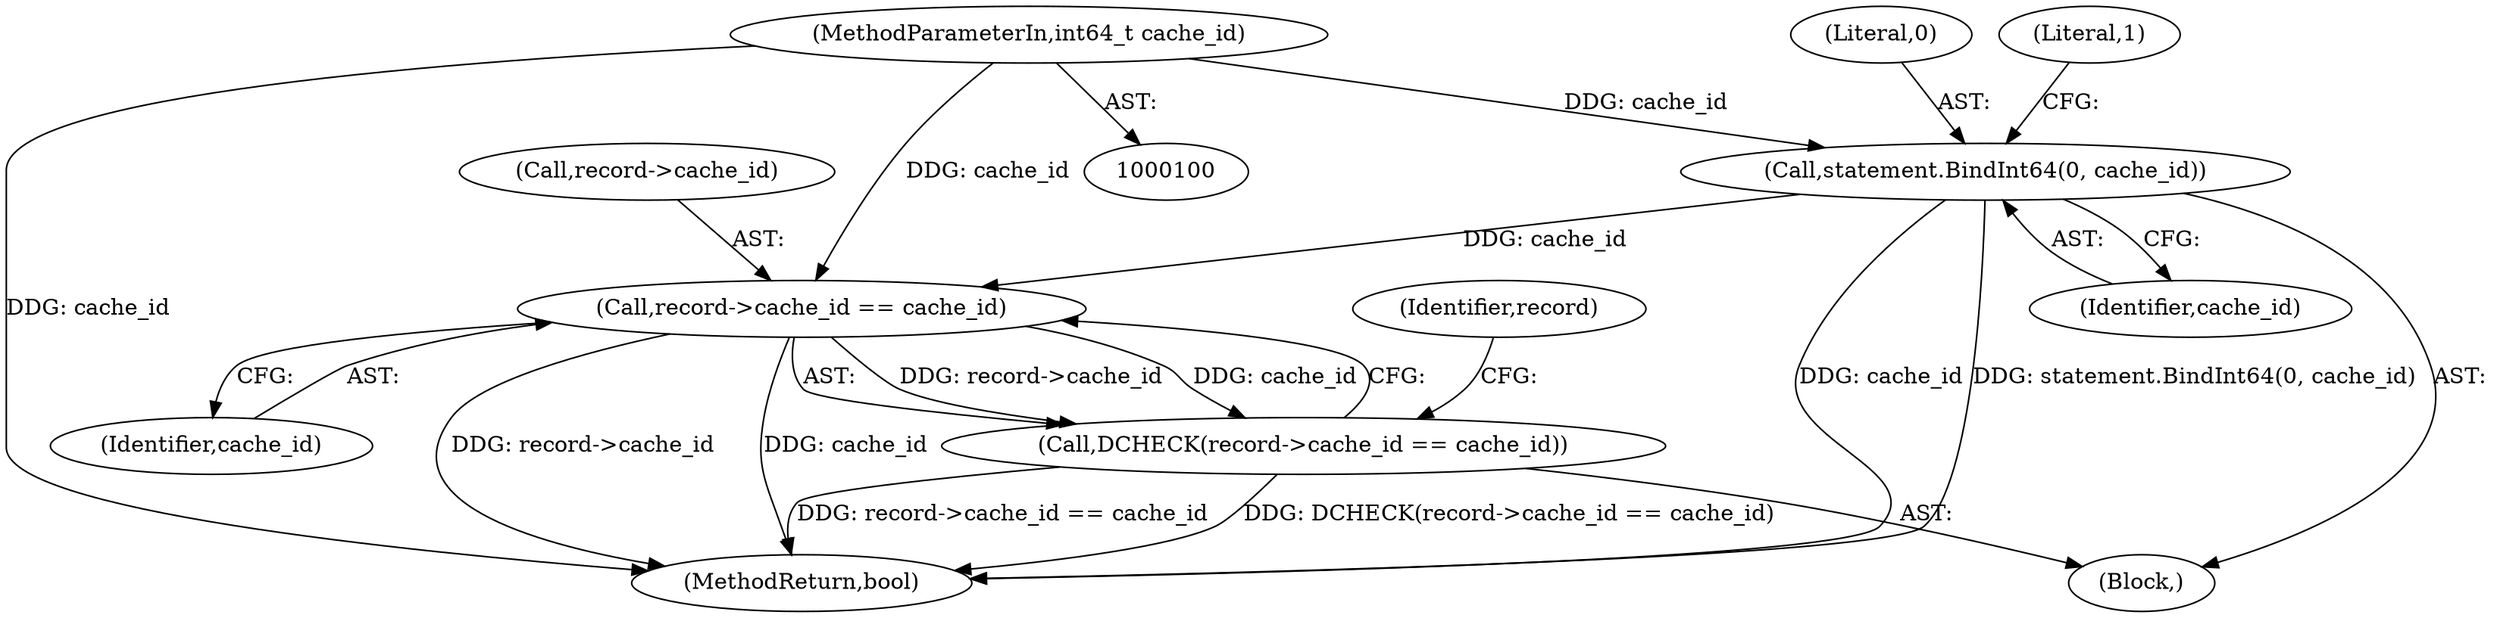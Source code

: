 digraph "0_Chrome_04aaacb936a08d70862d6d9d7e8354721ae46be8_9@pointer" {
"1000133" [label="(Call,record->cache_id == cache_id)"];
"1000118" [label="(Call,statement.BindInt64(0, cache_id))"];
"1000101" [label="(MethodParameterIn,int64_t cache_id)"];
"1000132" [label="(Call,DCHECK(record->cache_id == cache_id))"];
"1000133" [label="(Call,record->cache_id == cache_id)"];
"1000134" [label="(Call,record->cache_id)"];
"1000101" [label="(MethodParameterIn,int64_t cache_id)"];
"1000141" [label="(Identifier,record)"];
"1000146" [label="(MethodReturn,bool)"];
"1000104" [label="(Block,)"];
"1000119" [label="(Literal,0)"];
"1000122" [label="(Literal,1)"];
"1000132" [label="(Call,DCHECK(record->cache_id == cache_id))"];
"1000118" [label="(Call,statement.BindInt64(0, cache_id))"];
"1000120" [label="(Identifier,cache_id)"];
"1000137" [label="(Identifier,cache_id)"];
"1000133" -> "1000132"  [label="AST: "];
"1000133" -> "1000137"  [label="CFG: "];
"1000134" -> "1000133"  [label="AST: "];
"1000137" -> "1000133"  [label="AST: "];
"1000132" -> "1000133"  [label="CFG: "];
"1000133" -> "1000146"  [label="DDG: record->cache_id"];
"1000133" -> "1000146"  [label="DDG: cache_id"];
"1000133" -> "1000132"  [label="DDG: record->cache_id"];
"1000133" -> "1000132"  [label="DDG: cache_id"];
"1000118" -> "1000133"  [label="DDG: cache_id"];
"1000101" -> "1000133"  [label="DDG: cache_id"];
"1000118" -> "1000104"  [label="AST: "];
"1000118" -> "1000120"  [label="CFG: "];
"1000119" -> "1000118"  [label="AST: "];
"1000120" -> "1000118"  [label="AST: "];
"1000122" -> "1000118"  [label="CFG: "];
"1000118" -> "1000146"  [label="DDG: statement.BindInt64(0, cache_id)"];
"1000118" -> "1000146"  [label="DDG: cache_id"];
"1000101" -> "1000118"  [label="DDG: cache_id"];
"1000101" -> "1000100"  [label="AST: "];
"1000101" -> "1000146"  [label="DDG: cache_id"];
"1000132" -> "1000104"  [label="AST: "];
"1000141" -> "1000132"  [label="CFG: "];
"1000132" -> "1000146"  [label="DDG: DCHECK(record->cache_id == cache_id)"];
"1000132" -> "1000146"  [label="DDG: record->cache_id == cache_id"];
}
